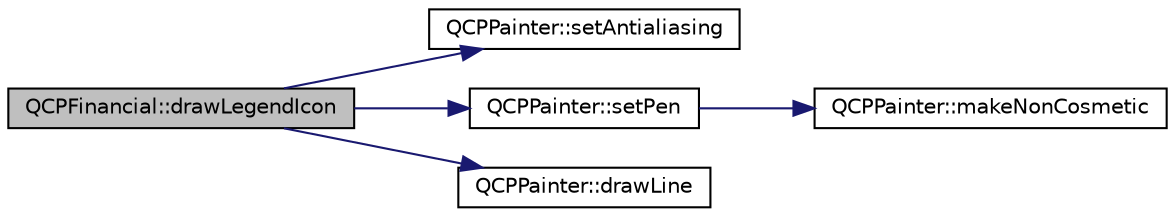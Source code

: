 digraph "QCPFinancial::drawLegendIcon"
{
  edge [fontname="Helvetica",fontsize="10",labelfontname="Helvetica",labelfontsize="10"];
  node [fontname="Helvetica",fontsize="10",shape=record];
  rankdir="LR";
  Node85 [label="QCPFinancial::drawLegendIcon",height=0.2,width=0.4,color="black", fillcolor="grey75", style="filled", fontcolor="black"];
  Node85 -> Node86 [color="midnightblue",fontsize="10",style="solid",fontname="Helvetica"];
  Node86 [label="QCPPainter::setAntialiasing",height=0.2,width=0.4,color="black", fillcolor="white", style="filled",URL="$d3/db4/class_q_c_p_painter.html#aaba1deb9188244d9ea65b035112b4d05"];
  Node85 -> Node87 [color="midnightblue",fontsize="10",style="solid",fontname="Helvetica"];
  Node87 [label="QCPPainter::setPen",height=0.2,width=0.4,color="black", fillcolor="white", style="filled",URL="$d3/db4/class_q_c_p_painter.html#af9c7a4cd1791403901f8c5b82a150195"];
  Node87 -> Node88 [color="midnightblue",fontsize="10",style="solid",fontname="Helvetica"];
  Node88 [label="QCPPainter::makeNonCosmetic",height=0.2,width=0.4,color="black", fillcolor="white", style="filled",URL="$d3/db4/class_q_c_p_painter.html#a7e63fbcf47e35c6f2ecd11b8fef7c7d8"];
  Node85 -> Node89 [color="midnightblue",fontsize="10",style="solid",fontname="Helvetica"];
  Node89 [label="QCPPainter::drawLine",height=0.2,width=0.4,color="black", fillcolor="white", style="filled",URL="$d3/db4/class_q_c_p_painter.html#a0b4b1b9bd495e182c731774dc800e6e0"];
}
